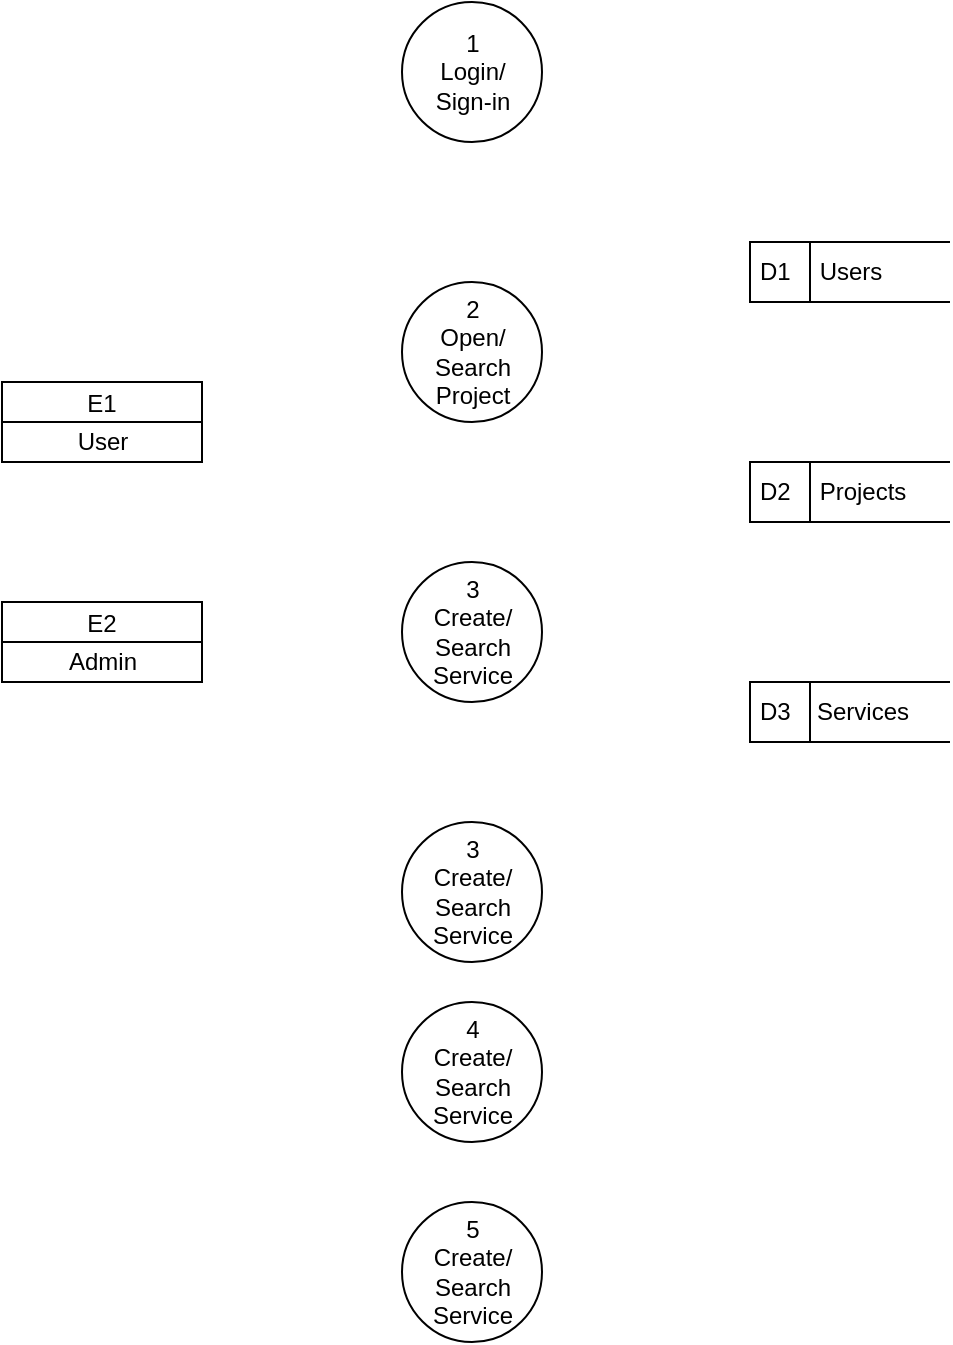 <mxfile version="17.4.6" type="github" pages="2">
  <diagram id="8PO7pcAquSb0drLpUjmN" name="DFD">
    <mxGraphModel dx="1044" dy="574" grid="1" gridSize="10" guides="1" tooltips="1" connect="1" arrows="1" fold="1" page="1" pageScale="1" pageWidth="827" pageHeight="1169" math="0" shadow="0">
      <root>
        <mxCell id="0" />
        <mxCell id="1" parent="0" />
        <mxCell id="ymyxyfP5NWnHnDlhalAs-1" value="D1" style="html=1;dashed=0;whitespace=wrap;shape=mxgraph.dfd.dataStoreID;align=left;spacingLeft=3;points=[[0,0],[0.5,0],[1,0],[0,0.5],[1,0.5],[0,1],[0.5,1],[1,1]];" vertex="1" parent="1">
          <mxGeometry x="414" y="220" width="100" height="30" as="geometry" />
        </mxCell>
        <mxCell id="ymyxyfP5NWnHnDlhalAs-2" value="D2" style="html=1;dashed=0;whitespace=wrap;shape=mxgraph.dfd.dataStoreID;align=left;spacingLeft=3;points=[[0,0],[0.5,0],[1,0],[0,0.5],[1,0.5],[0,1],[0.5,1],[1,1]];" vertex="1" parent="1">
          <mxGeometry x="414" y="330" width="100" height="30" as="geometry" />
        </mxCell>
        <mxCell id="ymyxyfP5NWnHnDlhalAs-3" value="D3" style="html=1;dashed=0;whitespace=wrap;shape=mxgraph.dfd.dataStoreID;align=left;spacingLeft=3;points=[[0,0],[0.5,0],[1,0],[0,0.5],[1,0.5],[0,1],[0.5,1],[1,1]];" vertex="1" parent="1">
          <mxGeometry x="414" y="440" width="100" height="30" as="geometry" />
        </mxCell>
        <mxCell id="ymyxyfP5NWnHnDlhalAs-4" value="E1" style="swimlane;fontStyle=0;childLayout=stackLayout;horizontal=1;startSize=20;fillColor=#ffffff;horizontalStack=0;resizeParent=1;resizeParentMax=0;resizeLast=0;collapsible=0;marginBottom=0;swimlaneFillColor=#ffffff;" vertex="1" parent="1">
          <mxGeometry x="40" y="290" width="100" height="40" as="geometry" />
        </mxCell>
        <mxCell id="ymyxyfP5NWnHnDlhalAs-5" value="User" style="text;html=1;align=center;verticalAlign=middle;resizable=0;points=[];autosize=1;strokeColor=none;fillColor=none;" vertex="1" parent="ymyxyfP5NWnHnDlhalAs-4">
          <mxGeometry y="20" width="100" height="20" as="geometry" />
        </mxCell>
        <mxCell id="ymyxyfP5NWnHnDlhalAs-6" value="E2" style="swimlane;fontStyle=0;childLayout=stackLayout;horizontal=1;startSize=20;fillColor=#ffffff;horizontalStack=0;resizeParent=1;resizeParentMax=0;resizeLast=0;collapsible=0;marginBottom=0;swimlaneFillColor=#ffffff;" vertex="1" parent="1">
          <mxGeometry x="40" y="400" width="100" height="40" as="geometry" />
        </mxCell>
        <mxCell id="ymyxyfP5NWnHnDlhalAs-7" value="Admin" style="text;html=1;align=center;verticalAlign=middle;resizable=0;points=[];autosize=1;strokeColor=none;fillColor=none;" vertex="1" parent="ymyxyfP5NWnHnDlhalAs-6">
          <mxGeometry y="20" width="100" height="20" as="geometry" />
        </mxCell>
        <mxCell id="ymyxyfP5NWnHnDlhalAs-9" value="1&lt;br&gt;Login/&lt;br&gt;Sign-in" style="shape=ellipse;html=1;dashed=0;whitespace=wrap;aspect=fixed;perimeter=ellipsePerimeter;" vertex="1" parent="1">
          <mxGeometry x="240" y="100" width="70" height="70" as="geometry" />
        </mxCell>
        <mxCell id="ymyxyfP5NWnHnDlhalAs-10" value="Users" style="text;html=1;align=center;verticalAlign=middle;resizable=0;points=[];autosize=1;strokeColor=none;fillColor=none;" vertex="1" parent="1">
          <mxGeometry x="439" y="225" width="50" height="20" as="geometry" />
        </mxCell>
        <mxCell id="ymyxyfP5NWnHnDlhalAs-11" value="Projects" style="text;html=1;align=center;verticalAlign=middle;resizable=0;points=[];autosize=1;strokeColor=none;fillColor=none;" vertex="1" parent="1">
          <mxGeometry x="440" y="335" width="60" height="20" as="geometry" />
        </mxCell>
        <mxCell id="ymyxyfP5NWnHnDlhalAs-12" value="Services" style="text;html=1;align=center;verticalAlign=middle;resizable=0;points=[];autosize=1;strokeColor=none;fillColor=none;" vertex="1" parent="1">
          <mxGeometry x="440" y="445" width="60" height="20" as="geometry" />
        </mxCell>
        <mxCell id="ymyxyfP5NWnHnDlhalAs-13" value="2&lt;br&gt;Open/&lt;br&gt;Search&lt;br&gt;Project" style="shape=ellipse;html=1;dashed=0;whitespace=wrap;aspect=fixed;perimeter=ellipsePerimeter;" vertex="1" parent="1">
          <mxGeometry x="240" y="240" width="70" height="70" as="geometry" />
        </mxCell>
        <mxCell id="ymyxyfP5NWnHnDlhalAs-14" value="3&lt;br&gt;Create/&lt;br&gt;Search&lt;br&gt;Service" style="shape=ellipse;html=1;dashed=0;whitespace=wrap;aspect=fixed;perimeter=ellipsePerimeter;" vertex="1" parent="1">
          <mxGeometry x="240" y="380" width="70" height="70" as="geometry" />
        </mxCell>
        <mxCell id="ymyxyfP5NWnHnDlhalAs-15" value="3&lt;br&gt;Create/&lt;br&gt;Search&lt;br&gt;Service" style="shape=ellipse;html=1;dashed=0;whitespace=wrap;aspect=fixed;perimeter=ellipsePerimeter;" vertex="1" parent="1">
          <mxGeometry x="240" y="510" width="70" height="70" as="geometry" />
        </mxCell>
        <mxCell id="ymyxyfP5NWnHnDlhalAs-16" value="4&lt;br&gt;Create/&lt;br&gt;Search&lt;br&gt;Service" style="shape=ellipse;html=1;dashed=0;whitespace=wrap;aspect=fixed;perimeter=ellipsePerimeter;" vertex="1" parent="1">
          <mxGeometry x="240" y="600" width="70" height="70" as="geometry" />
        </mxCell>
        <mxCell id="ymyxyfP5NWnHnDlhalAs-17" value="5&lt;br&gt;Create/&lt;br&gt;Search&lt;br&gt;Service" style="shape=ellipse;html=1;dashed=0;whitespace=wrap;aspect=fixed;perimeter=ellipsePerimeter;" vertex="1" parent="1">
          <mxGeometry x="240" y="700" width="70" height="70" as="geometry" />
        </mxCell>
      </root>
    </mxGraphModel>
  </diagram>
  <diagram id="wdde8d754b7VpwHTmlDq" name="SAD SUC-1">
    <mxGraphModel dx="731" dy="402" grid="1" gridSize="10" guides="1" tooltips="1" connect="1" arrows="1" fold="1" page="1" pageScale="1" pageWidth="827" pageHeight="1169" math="0" shadow="0">
      <root>
        <mxCell id="0" />
        <mxCell id="1" parent="0" />
        <mxCell id="KrPvPTZscD9Pj9Fnko9g-1" value="Unregistered User" style="shape=umlActor;verticalLabelPosition=bottom;verticalAlign=top;html=1;" parent="1" vertex="1">
          <mxGeometry x="70" y="40" width="20" height="40" as="geometry" />
        </mxCell>
        <mxCell id="KrPvPTZscD9Pj9Fnko9g-4" value="&lt;font size=&quot;1&quot;&gt;&lt;b style=&quot;font-size: 12px&quot;&gt;User I/F&lt;/b&gt;&lt;/font&gt;" style="html=1;dropTarget=0;rounded=1;strokeWidth=1;fillColor=#f8cecc;gradientColor=#ea6b66;strokeColor=#b85450;" parent="1" vertex="1">
          <mxGeometry x="160" y="41.25" width="110" height="37.5" as="geometry" />
        </mxCell>
        <mxCell id="KrPvPTZscD9Pj9Fnko9g-5" value="" style="shape=module;jettyWidth=8;jettyHeight=4;fillColor=#fad9d5;strokeColor=#ae4132;" parent="KrPvPTZscD9Pj9Fnko9g-4" vertex="1">
          <mxGeometry x="1" width="20" height="20" relative="1" as="geometry">
            <mxPoint x="-27" y="7" as="offset" />
          </mxGeometry>
        </mxCell>
        <mxCell id="KrPvPTZscD9Pj9Fnko9g-6" value="&lt;div&gt;&lt;b&gt;&lt;font style=&quot;font-size: 12px&quot;&gt;User&amp;nbsp;&lt;/font&gt;&lt;/b&gt;&lt;/div&gt;&lt;div&gt;&lt;b&gt;&lt;font style=&quot;font-size: 12px&quot;&gt;Manager&lt;/font&gt;&lt;/b&gt;&lt;/div&gt;" style="html=1;dropTarget=0;rounded=1;strokeWidth=1;fillColor=#f8cecc;gradientColor=#ea6b66;strokeColor=#b85450;align=center;" parent="1" vertex="1">
          <mxGeometry x="320" y="38.75" width="110" height="40" as="geometry" />
        </mxCell>
        <mxCell id="KrPvPTZscD9Pj9Fnko9g-7" value="" style="shape=module;jettyWidth=8;jettyHeight=4;fillColor=#fad9d5;strokeColor=#ae4132;" parent="KrPvPTZscD9Pj9Fnko9g-6" vertex="1">
          <mxGeometry x="1" width="20" height="20" relative="1" as="geometry">
            <mxPoint x="-27" y="7" as="offset" />
          </mxGeometry>
        </mxCell>
        <mxCell id="KrPvPTZscD9Pj9Fnko9g-8" value="&lt;div&gt;&lt;b&gt;&lt;font style=&quot;font-size: 12px&quot;&gt;User&amp;nbsp;&lt;/font&gt;&lt;/b&gt;&lt;/div&gt;&lt;div&gt;&lt;b&gt;&lt;font style=&quot;font-size: 12px&quot;&gt;Repository&lt;/font&gt;&lt;/b&gt;&lt;/div&gt;" style="html=1;dropTarget=0;rounded=1;strokeWidth=1;fillColor=#f8cecc;gradientColor=#ea6b66;strokeColor=#b85450;align=center;" parent="1" vertex="1">
          <mxGeometry x="480" y="38.75" width="110" height="40" as="geometry" />
        </mxCell>
        <mxCell id="KrPvPTZscD9Pj9Fnko9g-9" value="" style="shape=module;jettyWidth=8;jettyHeight=4;fillColor=#fad9d5;strokeColor=#ae4132;" parent="KrPvPTZscD9Pj9Fnko9g-8" vertex="1">
          <mxGeometry x="1" width="20" height="20" relative="1" as="geometry">
            <mxPoint x="-27" y="7" as="offset" />
          </mxGeometry>
        </mxCell>
        <mxCell id="8DQEMKBZEGrIJ1PNtNoy-1" value="" style="html=1;points=[];perimeter=orthogonalPerimeter;fillColor=#FFE599;strokeColor=#36393d;" parent="1" vertex="1">
          <mxGeometry x="75" y="120" width="10" height="10" as="geometry" />
        </mxCell>
        <mxCell id="8DQEMKBZEGrIJ1PNtNoy-2" value="" style="html=1;points=[];perimeter=orthogonalPerimeter;fillColor=#FFE599;" parent="1" vertex="1">
          <mxGeometry x="210" y="120" width="10" height="80" as="geometry" />
        </mxCell>
        <mxCell id="8DQEMKBZEGrIJ1PNtNoy-3" value="&lt;font style=&quot;font-size: 10px&quot;&gt;1.0 Enter Sign in screen&lt;/font&gt;" style="html=1;verticalAlign=bottom;endArrow=block;entryX=0;entryY=0;rounded=0;" parent="1" target="8DQEMKBZEGrIJ1PNtNoy-2" edge="1">
          <mxGeometry relative="1" as="geometry">
            <mxPoint x="85" y="120" as="sourcePoint" />
          </mxGeometry>
        </mxCell>
        <mxCell id="8DQEMKBZEGrIJ1PNtNoy-4" value="&lt;font style=&quot;font-size: 10px&quot;&gt;1.1 Sign/Log in Form&lt;/font&gt;" style="html=1;verticalAlign=bottom;endArrow=open;dashed=1;endSize=8;exitX=0;exitY=0.95;rounded=0;" parent="1" source="8DQEMKBZEGrIJ1PNtNoy-2" edge="1">
          <mxGeometry relative="1" as="geometry">
            <mxPoint x="85" y="196" as="targetPoint" />
          </mxGeometry>
        </mxCell>
        <mxCell id="8DQEMKBZEGrIJ1PNtNoy-5" value="" style="html=1;points=[];perimeter=orthogonalPerimeter;fontSize=10;fillColor=#FFE599;" parent="1" vertex="1">
          <mxGeometry x="75" y="190" width="10" height="80" as="geometry" />
        </mxCell>
        <mxCell id="8DQEMKBZEGrIJ1PNtNoy-6" value="&lt;font style=&quot;font-size: 10px&quot;&gt;1.2 Sign/Log in Attempt&lt;/font&gt;" style="html=1;verticalAlign=bottom;endArrow=block;entryX=0;entryY=0;rounded=0;" parent="1" edge="1">
          <mxGeometry relative="1" as="geometry">
            <mxPoint x="85" y="260" as="sourcePoint" />
            <mxPoint x="210" y="260.0" as="targetPoint" />
          </mxGeometry>
        </mxCell>
        <mxCell id="8DQEMKBZEGrIJ1PNtNoy-7" value="" style="html=1;points=[];perimeter=orthogonalPerimeter;fillColor=#FFE599;strokeColor=#36393d;" parent="1" vertex="1">
          <mxGeometry x="210" y="250" width="10" height="40" as="geometry" />
        </mxCell>
        <mxCell id="8DQEMKBZEGrIJ1PNtNoy-8" value="&lt;font style=&quot;font-size: 10px&quot;&gt;1.3 Sign/Log in Verification&lt;/font&gt;" style="html=1;verticalAlign=bottom;endArrow=block;rounded=0;" parent="1" edge="1">
          <mxGeometry relative="1" as="geometry">
            <mxPoint x="220" y="280" as="sourcePoint" />
            <mxPoint x="360" y="280" as="targetPoint" />
          </mxGeometry>
        </mxCell>
        <mxCell id="8DQEMKBZEGrIJ1PNtNoy-9" value="" style="html=1;points=[];perimeter=orthogonalPerimeter;fontSize=10;fillColor=#FFE599;" parent="1" vertex="1">
          <mxGeometry x="360" y="270" width="10" height="110" as="geometry" />
        </mxCell>
      </root>
    </mxGraphModel>
  </diagram>
</mxfile>
